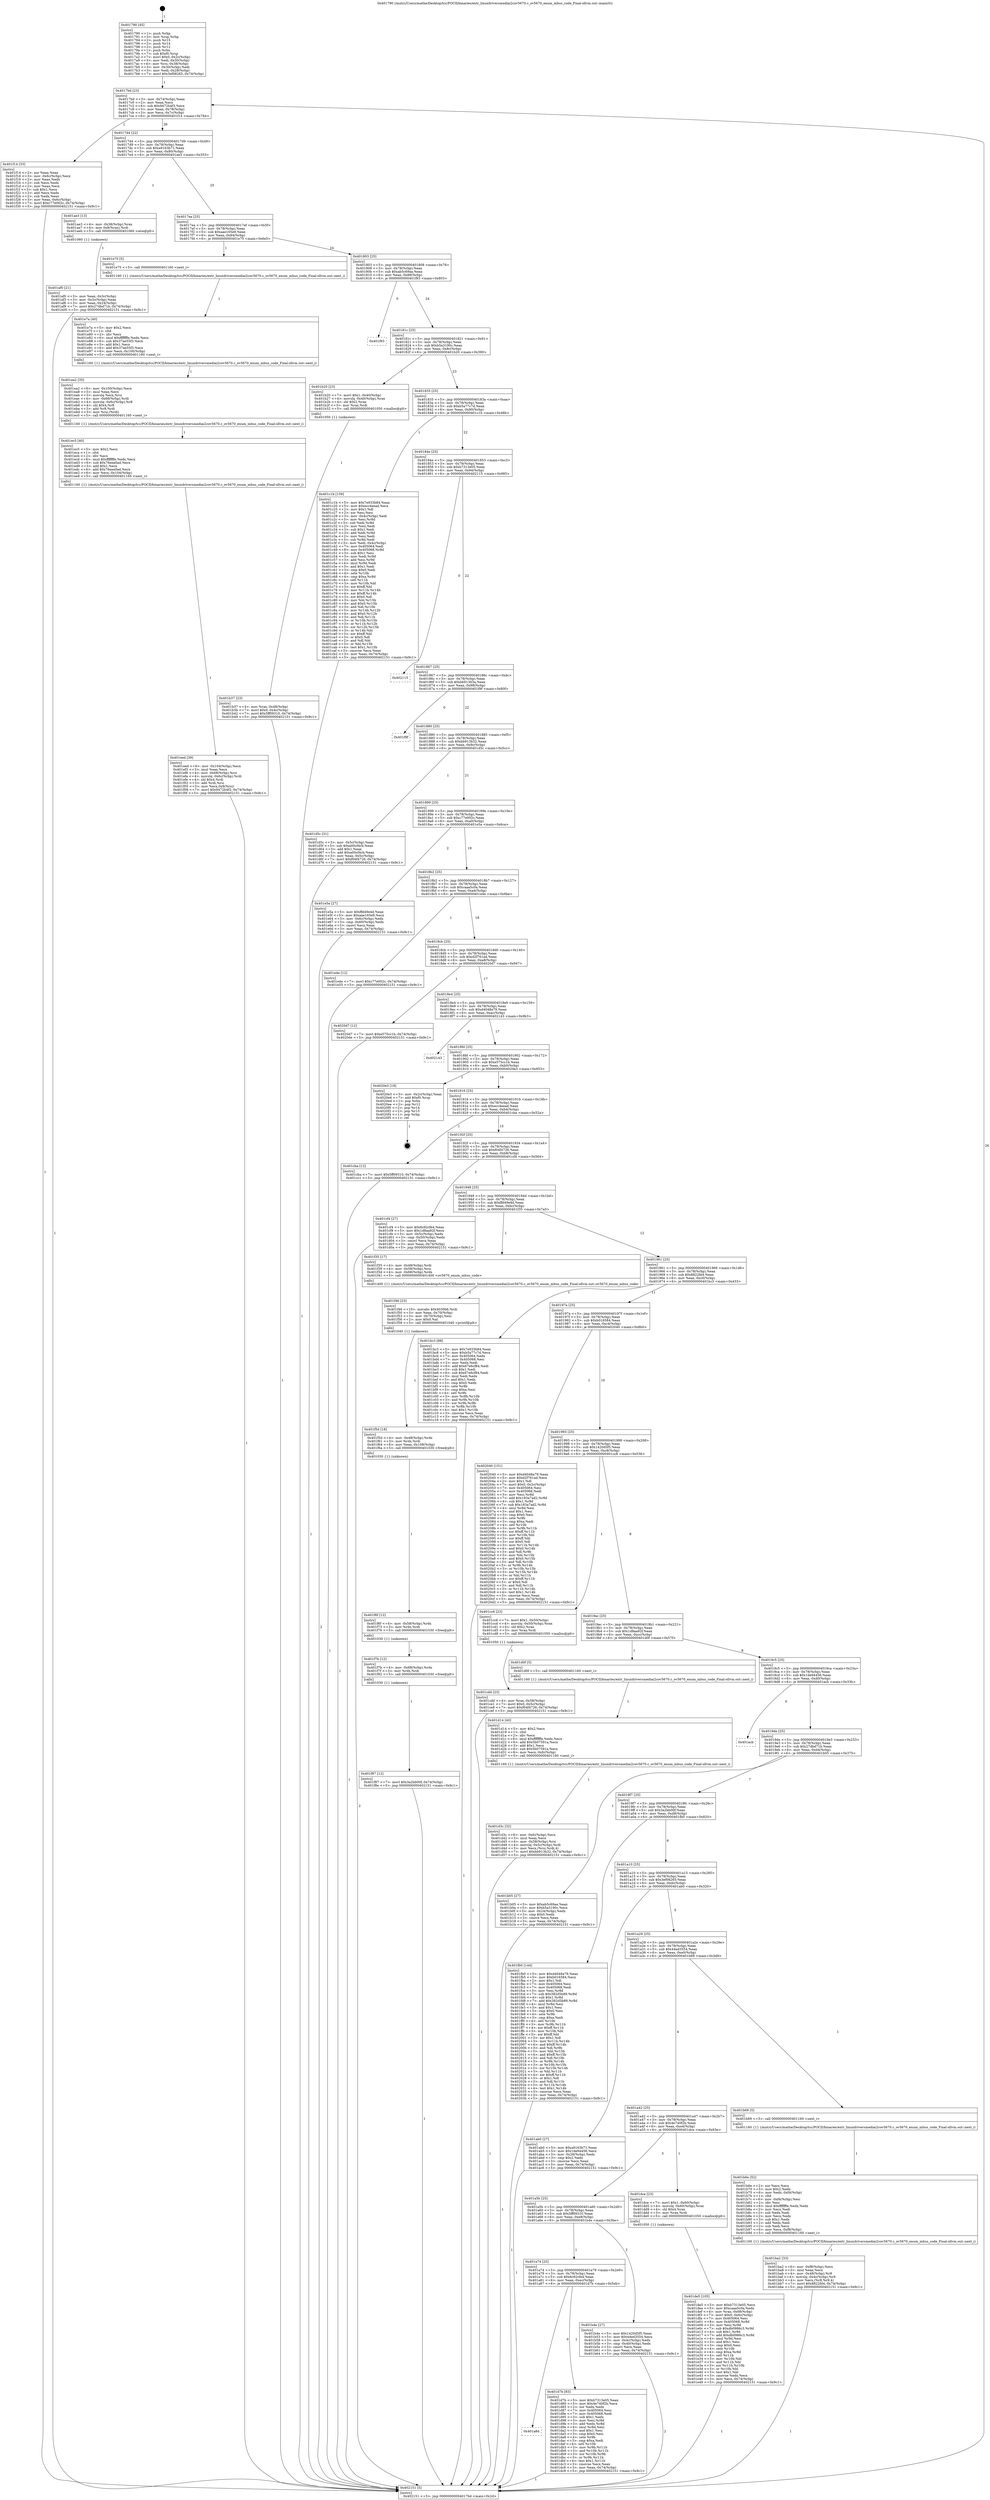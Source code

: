 digraph "0x401790" {
  label = "0x401790 (/mnt/c/Users/mathe/Desktop/tcc/POCII/binaries/extr_linuxdriversmediai2cov5670.c_ov5670_enum_mbus_code_Final-ollvm.out::main(0))"
  labelloc = "t"
  node[shape=record]

  Entry [label="",width=0.3,height=0.3,shape=circle,fillcolor=black,style=filled]
  "0x4017bd" [label="{
     0x4017bd [23]\l
     | [instrs]\l
     &nbsp;&nbsp;0x4017bd \<+3\>: mov -0x74(%rbp),%eax\l
     &nbsp;&nbsp;0x4017c0 \<+2\>: mov %eax,%ecx\l
     &nbsp;&nbsp;0x4017c2 \<+6\>: sub $0x9472b4f3,%ecx\l
     &nbsp;&nbsp;0x4017c8 \<+3\>: mov %eax,-0x78(%rbp)\l
     &nbsp;&nbsp;0x4017cb \<+3\>: mov %ecx,-0x7c(%rbp)\l
     &nbsp;&nbsp;0x4017ce \<+6\>: je 0000000000401f14 \<main+0x784\>\l
  }"]
  "0x401f14" [label="{
     0x401f14 [33]\l
     | [instrs]\l
     &nbsp;&nbsp;0x401f14 \<+2\>: xor %eax,%eax\l
     &nbsp;&nbsp;0x401f16 \<+3\>: mov -0x6c(%rbp),%ecx\l
     &nbsp;&nbsp;0x401f19 \<+2\>: mov %eax,%edx\l
     &nbsp;&nbsp;0x401f1b \<+2\>: sub %ecx,%edx\l
     &nbsp;&nbsp;0x401f1d \<+2\>: mov %eax,%ecx\l
     &nbsp;&nbsp;0x401f1f \<+3\>: sub $0x1,%ecx\l
     &nbsp;&nbsp;0x401f22 \<+2\>: add %ecx,%edx\l
     &nbsp;&nbsp;0x401f24 \<+2\>: sub %edx,%eax\l
     &nbsp;&nbsp;0x401f26 \<+3\>: mov %eax,-0x6c(%rbp)\l
     &nbsp;&nbsp;0x401f29 \<+7\>: movl $0xc77e002c,-0x74(%rbp)\l
     &nbsp;&nbsp;0x401f30 \<+5\>: jmp 0000000000402151 \<main+0x9c1\>\l
  }"]
  "0x4017d4" [label="{
     0x4017d4 [22]\l
     | [instrs]\l
     &nbsp;&nbsp;0x4017d4 \<+5\>: jmp 00000000004017d9 \<main+0x49\>\l
     &nbsp;&nbsp;0x4017d9 \<+3\>: mov -0x78(%rbp),%eax\l
     &nbsp;&nbsp;0x4017dc \<+5\>: sub $0xa9163b71,%eax\l
     &nbsp;&nbsp;0x4017e1 \<+3\>: mov %eax,-0x80(%rbp)\l
     &nbsp;&nbsp;0x4017e4 \<+6\>: je 0000000000401ae3 \<main+0x353\>\l
  }"]
  Exit [label="",width=0.3,height=0.3,shape=circle,fillcolor=black,style=filled,peripheries=2]
  "0x401ae3" [label="{
     0x401ae3 [13]\l
     | [instrs]\l
     &nbsp;&nbsp;0x401ae3 \<+4\>: mov -0x38(%rbp),%rax\l
     &nbsp;&nbsp;0x401ae7 \<+4\>: mov 0x8(%rax),%rdi\l
     &nbsp;&nbsp;0x401aeb \<+5\>: call 0000000000401060 \<atoi@plt\>\l
     | [calls]\l
     &nbsp;&nbsp;0x401060 \{1\} (unknown)\l
  }"]
  "0x4017ea" [label="{
     0x4017ea [25]\l
     | [instrs]\l
     &nbsp;&nbsp;0x4017ea \<+5\>: jmp 00000000004017ef \<main+0x5f\>\l
     &nbsp;&nbsp;0x4017ef \<+3\>: mov -0x78(%rbp),%eax\l
     &nbsp;&nbsp;0x4017f2 \<+5\>: sub $0xaae165e9,%eax\l
     &nbsp;&nbsp;0x4017f7 \<+6\>: mov %eax,-0x84(%rbp)\l
     &nbsp;&nbsp;0x4017fd \<+6\>: je 0000000000401e75 \<main+0x6e5\>\l
  }"]
  "0x401f87" [label="{
     0x401f87 [12]\l
     | [instrs]\l
     &nbsp;&nbsp;0x401f87 \<+7\>: movl $0x3a2bb00f,-0x74(%rbp)\l
     &nbsp;&nbsp;0x401f8e \<+5\>: jmp 0000000000402151 \<main+0x9c1\>\l
  }"]
  "0x401e75" [label="{
     0x401e75 [5]\l
     | [instrs]\l
     &nbsp;&nbsp;0x401e75 \<+5\>: call 0000000000401160 \<next_i\>\l
     | [calls]\l
     &nbsp;&nbsp;0x401160 \{1\} (/mnt/c/Users/mathe/Desktop/tcc/POCII/binaries/extr_linuxdriversmediai2cov5670.c_ov5670_enum_mbus_code_Final-ollvm.out::next_i)\l
  }"]
  "0x401803" [label="{
     0x401803 [25]\l
     | [instrs]\l
     &nbsp;&nbsp;0x401803 \<+5\>: jmp 0000000000401808 \<main+0x78\>\l
     &nbsp;&nbsp;0x401808 \<+3\>: mov -0x78(%rbp),%eax\l
     &nbsp;&nbsp;0x40180b \<+5\>: sub $0xab5c69aa,%eax\l
     &nbsp;&nbsp;0x401810 \<+6\>: mov %eax,-0x88(%rbp)\l
     &nbsp;&nbsp;0x401816 \<+6\>: je 0000000000401f93 \<main+0x803\>\l
  }"]
  "0x401f7b" [label="{
     0x401f7b [12]\l
     | [instrs]\l
     &nbsp;&nbsp;0x401f7b \<+4\>: mov -0x68(%rbp),%rdx\l
     &nbsp;&nbsp;0x401f7f \<+3\>: mov %rdx,%rdi\l
     &nbsp;&nbsp;0x401f82 \<+5\>: call 0000000000401030 \<free@plt\>\l
     | [calls]\l
     &nbsp;&nbsp;0x401030 \{1\} (unknown)\l
  }"]
  "0x401f93" [label="{
     0x401f93\l
  }", style=dashed]
  "0x40181c" [label="{
     0x40181c [25]\l
     | [instrs]\l
     &nbsp;&nbsp;0x40181c \<+5\>: jmp 0000000000401821 \<main+0x91\>\l
     &nbsp;&nbsp;0x401821 \<+3\>: mov -0x78(%rbp),%eax\l
     &nbsp;&nbsp;0x401824 \<+5\>: sub $0xb5a3190c,%eax\l
     &nbsp;&nbsp;0x401829 \<+6\>: mov %eax,-0x8c(%rbp)\l
     &nbsp;&nbsp;0x40182f \<+6\>: je 0000000000401b20 \<main+0x390\>\l
  }"]
  "0x401f6f" [label="{
     0x401f6f [12]\l
     | [instrs]\l
     &nbsp;&nbsp;0x401f6f \<+4\>: mov -0x58(%rbp),%rdx\l
     &nbsp;&nbsp;0x401f73 \<+3\>: mov %rdx,%rdi\l
     &nbsp;&nbsp;0x401f76 \<+5\>: call 0000000000401030 \<free@plt\>\l
     | [calls]\l
     &nbsp;&nbsp;0x401030 \{1\} (unknown)\l
  }"]
  "0x401b20" [label="{
     0x401b20 [23]\l
     | [instrs]\l
     &nbsp;&nbsp;0x401b20 \<+7\>: movl $0x1,-0x40(%rbp)\l
     &nbsp;&nbsp;0x401b27 \<+4\>: movslq -0x40(%rbp),%rax\l
     &nbsp;&nbsp;0x401b2b \<+4\>: shl $0x2,%rax\l
     &nbsp;&nbsp;0x401b2f \<+3\>: mov %rax,%rdi\l
     &nbsp;&nbsp;0x401b32 \<+5\>: call 0000000000401050 \<malloc@plt\>\l
     | [calls]\l
     &nbsp;&nbsp;0x401050 \{1\} (unknown)\l
  }"]
  "0x401835" [label="{
     0x401835 [25]\l
     | [instrs]\l
     &nbsp;&nbsp;0x401835 \<+5\>: jmp 000000000040183a \<main+0xaa\>\l
     &nbsp;&nbsp;0x40183a \<+3\>: mov -0x78(%rbp),%eax\l
     &nbsp;&nbsp;0x40183d \<+5\>: sub $0xb5a77c7d,%eax\l
     &nbsp;&nbsp;0x401842 \<+6\>: mov %eax,-0x90(%rbp)\l
     &nbsp;&nbsp;0x401848 \<+6\>: je 0000000000401c1b \<main+0x48b\>\l
  }"]
  "0x401f5d" [label="{
     0x401f5d [18]\l
     | [instrs]\l
     &nbsp;&nbsp;0x401f5d \<+4\>: mov -0x48(%rbp),%rdx\l
     &nbsp;&nbsp;0x401f61 \<+3\>: mov %rdx,%rdi\l
     &nbsp;&nbsp;0x401f64 \<+6\>: mov %eax,-0x108(%rbp)\l
     &nbsp;&nbsp;0x401f6a \<+5\>: call 0000000000401030 \<free@plt\>\l
     | [calls]\l
     &nbsp;&nbsp;0x401030 \{1\} (unknown)\l
  }"]
  "0x401c1b" [label="{
     0x401c1b [159]\l
     | [instrs]\l
     &nbsp;&nbsp;0x401c1b \<+5\>: mov $0x7e933b84,%eax\l
     &nbsp;&nbsp;0x401c20 \<+5\>: mov $0xecc4eead,%ecx\l
     &nbsp;&nbsp;0x401c25 \<+2\>: mov $0x1,%dl\l
     &nbsp;&nbsp;0x401c27 \<+2\>: xor %esi,%esi\l
     &nbsp;&nbsp;0x401c29 \<+3\>: mov -0x4c(%rbp),%edi\l
     &nbsp;&nbsp;0x401c2c \<+3\>: mov %esi,%r8d\l
     &nbsp;&nbsp;0x401c2f \<+3\>: sub %edi,%r8d\l
     &nbsp;&nbsp;0x401c32 \<+2\>: mov %esi,%edi\l
     &nbsp;&nbsp;0x401c34 \<+3\>: sub $0x1,%edi\l
     &nbsp;&nbsp;0x401c37 \<+3\>: add %edi,%r8d\l
     &nbsp;&nbsp;0x401c3a \<+2\>: mov %esi,%edi\l
     &nbsp;&nbsp;0x401c3c \<+3\>: sub %r8d,%edi\l
     &nbsp;&nbsp;0x401c3f \<+3\>: mov %edi,-0x4c(%rbp)\l
     &nbsp;&nbsp;0x401c42 \<+7\>: mov 0x405064,%edi\l
     &nbsp;&nbsp;0x401c49 \<+8\>: mov 0x405068,%r8d\l
     &nbsp;&nbsp;0x401c51 \<+3\>: sub $0x1,%esi\l
     &nbsp;&nbsp;0x401c54 \<+3\>: mov %edi,%r9d\l
     &nbsp;&nbsp;0x401c57 \<+3\>: add %esi,%r9d\l
     &nbsp;&nbsp;0x401c5a \<+4\>: imul %r9d,%edi\l
     &nbsp;&nbsp;0x401c5e \<+3\>: and $0x1,%edi\l
     &nbsp;&nbsp;0x401c61 \<+3\>: cmp $0x0,%edi\l
     &nbsp;&nbsp;0x401c64 \<+4\>: sete %r10b\l
     &nbsp;&nbsp;0x401c68 \<+4\>: cmp $0xa,%r8d\l
     &nbsp;&nbsp;0x401c6c \<+4\>: setl %r11b\l
     &nbsp;&nbsp;0x401c70 \<+3\>: mov %r10b,%bl\l
     &nbsp;&nbsp;0x401c73 \<+3\>: xor $0xff,%bl\l
     &nbsp;&nbsp;0x401c76 \<+3\>: mov %r11b,%r14b\l
     &nbsp;&nbsp;0x401c79 \<+4\>: xor $0xff,%r14b\l
     &nbsp;&nbsp;0x401c7d \<+3\>: xor $0x0,%dl\l
     &nbsp;&nbsp;0x401c80 \<+3\>: mov %bl,%r15b\l
     &nbsp;&nbsp;0x401c83 \<+4\>: and $0x0,%r15b\l
     &nbsp;&nbsp;0x401c87 \<+3\>: and %dl,%r10b\l
     &nbsp;&nbsp;0x401c8a \<+3\>: mov %r14b,%r12b\l
     &nbsp;&nbsp;0x401c8d \<+4\>: and $0x0,%r12b\l
     &nbsp;&nbsp;0x401c91 \<+3\>: and %dl,%r11b\l
     &nbsp;&nbsp;0x401c94 \<+3\>: or %r10b,%r15b\l
     &nbsp;&nbsp;0x401c97 \<+3\>: or %r11b,%r12b\l
     &nbsp;&nbsp;0x401c9a \<+3\>: xor %r12b,%r15b\l
     &nbsp;&nbsp;0x401c9d \<+3\>: or %r14b,%bl\l
     &nbsp;&nbsp;0x401ca0 \<+3\>: xor $0xff,%bl\l
     &nbsp;&nbsp;0x401ca3 \<+3\>: or $0x0,%dl\l
     &nbsp;&nbsp;0x401ca6 \<+2\>: and %dl,%bl\l
     &nbsp;&nbsp;0x401ca8 \<+3\>: or %bl,%r15b\l
     &nbsp;&nbsp;0x401cab \<+4\>: test $0x1,%r15b\l
     &nbsp;&nbsp;0x401caf \<+3\>: cmovne %ecx,%eax\l
     &nbsp;&nbsp;0x401cb2 \<+3\>: mov %eax,-0x74(%rbp)\l
     &nbsp;&nbsp;0x401cb5 \<+5\>: jmp 0000000000402151 \<main+0x9c1\>\l
  }"]
  "0x40184e" [label="{
     0x40184e [25]\l
     | [instrs]\l
     &nbsp;&nbsp;0x40184e \<+5\>: jmp 0000000000401853 \<main+0xc3\>\l
     &nbsp;&nbsp;0x401853 \<+3\>: mov -0x78(%rbp),%eax\l
     &nbsp;&nbsp;0x401856 \<+5\>: sub $0xb7313e05,%eax\l
     &nbsp;&nbsp;0x40185b \<+6\>: mov %eax,-0x94(%rbp)\l
     &nbsp;&nbsp;0x401861 \<+6\>: je 0000000000402115 \<main+0x985\>\l
  }"]
  "0x401f46" [label="{
     0x401f46 [23]\l
     | [instrs]\l
     &nbsp;&nbsp;0x401f46 \<+10\>: movabs $0x4030b6,%rdi\l
     &nbsp;&nbsp;0x401f50 \<+3\>: mov %eax,-0x70(%rbp)\l
     &nbsp;&nbsp;0x401f53 \<+3\>: mov -0x70(%rbp),%esi\l
     &nbsp;&nbsp;0x401f56 \<+2\>: mov $0x0,%al\l
     &nbsp;&nbsp;0x401f58 \<+5\>: call 0000000000401040 \<printf@plt\>\l
     | [calls]\l
     &nbsp;&nbsp;0x401040 \{1\} (unknown)\l
  }"]
  "0x402115" [label="{
     0x402115\l
  }", style=dashed]
  "0x401867" [label="{
     0x401867 [25]\l
     | [instrs]\l
     &nbsp;&nbsp;0x401867 \<+5\>: jmp 000000000040186c \<main+0xdc\>\l
     &nbsp;&nbsp;0x40186c \<+3\>: mov -0x78(%rbp),%eax\l
     &nbsp;&nbsp;0x40186f \<+5\>: sub $0xbb91363a,%eax\l
     &nbsp;&nbsp;0x401874 \<+6\>: mov %eax,-0x98(%rbp)\l
     &nbsp;&nbsp;0x40187a \<+6\>: je 0000000000401f9f \<main+0x80f\>\l
  }"]
  "0x401eed" [label="{
     0x401eed [39]\l
     | [instrs]\l
     &nbsp;&nbsp;0x401eed \<+6\>: mov -0x104(%rbp),%ecx\l
     &nbsp;&nbsp;0x401ef3 \<+3\>: imul %eax,%ecx\l
     &nbsp;&nbsp;0x401ef6 \<+4\>: mov -0x68(%rbp),%rsi\l
     &nbsp;&nbsp;0x401efa \<+4\>: movslq -0x6c(%rbp),%rdi\l
     &nbsp;&nbsp;0x401efe \<+4\>: shl $0x4,%rdi\l
     &nbsp;&nbsp;0x401f02 \<+3\>: add %rdi,%rsi\l
     &nbsp;&nbsp;0x401f05 \<+3\>: mov %ecx,0x8(%rsi)\l
     &nbsp;&nbsp;0x401f08 \<+7\>: movl $0x9472b4f3,-0x74(%rbp)\l
     &nbsp;&nbsp;0x401f0f \<+5\>: jmp 0000000000402151 \<main+0x9c1\>\l
  }"]
  "0x401f9f" [label="{
     0x401f9f\l
  }", style=dashed]
  "0x401880" [label="{
     0x401880 [25]\l
     | [instrs]\l
     &nbsp;&nbsp;0x401880 \<+5\>: jmp 0000000000401885 \<main+0xf5\>\l
     &nbsp;&nbsp;0x401885 \<+3\>: mov -0x78(%rbp),%eax\l
     &nbsp;&nbsp;0x401888 \<+5\>: sub $0xbb913b32,%eax\l
     &nbsp;&nbsp;0x40188d \<+6\>: mov %eax,-0x9c(%rbp)\l
     &nbsp;&nbsp;0x401893 \<+6\>: je 0000000000401d5c \<main+0x5cc\>\l
  }"]
  "0x401ec5" [label="{
     0x401ec5 [40]\l
     | [instrs]\l
     &nbsp;&nbsp;0x401ec5 \<+5\>: mov $0x2,%ecx\l
     &nbsp;&nbsp;0x401eca \<+1\>: cltd\l
     &nbsp;&nbsp;0x401ecb \<+2\>: idiv %ecx\l
     &nbsp;&nbsp;0x401ecd \<+6\>: imul $0xfffffffe,%edx,%ecx\l
     &nbsp;&nbsp;0x401ed3 \<+6\>: sub $0x76eea0ad,%ecx\l
     &nbsp;&nbsp;0x401ed9 \<+3\>: add $0x1,%ecx\l
     &nbsp;&nbsp;0x401edc \<+6\>: add $0x76eea0ad,%ecx\l
     &nbsp;&nbsp;0x401ee2 \<+6\>: mov %ecx,-0x104(%rbp)\l
     &nbsp;&nbsp;0x401ee8 \<+5\>: call 0000000000401160 \<next_i\>\l
     | [calls]\l
     &nbsp;&nbsp;0x401160 \{1\} (/mnt/c/Users/mathe/Desktop/tcc/POCII/binaries/extr_linuxdriversmediai2cov5670.c_ov5670_enum_mbus_code_Final-ollvm.out::next_i)\l
  }"]
  "0x401d5c" [label="{
     0x401d5c [31]\l
     | [instrs]\l
     &nbsp;&nbsp;0x401d5c \<+3\>: mov -0x5c(%rbp),%eax\l
     &nbsp;&nbsp;0x401d5f \<+5\>: sub $0xa00cf4cb,%eax\l
     &nbsp;&nbsp;0x401d64 \<+3\>: add $0x1,%eax\l
     &nbsp;&nbsp;0x401d67 \<+5\>: add $0xa00cf4cb,%eax\l
     &nbsp;&nbsp;0x401d6c \<+3\>: mov %eax,-0x5c(%rbp)\l
     &nbsp;&nbsp;0x401d6f \<+7\>: movl $0xf04f4726,-0x74(%rbp)\l
     &nbsp;&nbsp;0x401d76 \<+5\>: jmp 0000000000402151 \<main+0x9c1\>\l
  }"]
  "0x401899" [label="{
     0x401899 [25]\l
     | [instrs]\l
     &nbsp;&nbsp;0x401899 \<+5\>: jmp 000000000040189e \<main+0x10e\>\l
     &nbsp;&nbsp;0x40189e \<+3\>: mov -0x78(%rbp),%eax\l
     &nbsp;&nbsp;0x4018a1 \<+5\>: sub $0xc77e002c,%eax\l
     &nbsp;&nbsp;0x4018a6 \<+6\>: mov %eax,-0xa0(%rbp)\l
     &nbsp;&nbsp;0x4018ac \<+6\>: je 0000000000401e5a \<main+0x6ca\>\l
  }"]
  "0x401ea2" [label="{
     0x401ea2 [35]\l
     | [instrs]\l
     &nbsp;&nbsp;0x401ea2 \<+6\>: mov -0x100(%rbp),%ecx\l
     &nbsp;&nbsp;0x401ea8 \<+3\>: imul %eax,%ecx\l
     &nbsp;&nbsp;0x401eab \<+3\>: movslq %ecx,%rsi\l
     &nbsp;&nbsp;0x401eae \<+4\>: mov -0x68(%rbp),%rdi\l
     &nbsp;&nbsp;0x401eb2 \<+4\>: movslq -0x6c(%rbp),%r8\l
     &nbsp;&nbsp;0x401eb6 \<+4\>: shl $0x4,%r8\l
     &nbsp;&nbsp;0x401eba \<+3\>: add %r8,%rdi\l
     &nbsp;&nbsp;0x401ebd \<+3\>: mov %rsi,(%rdi)\l
     &nbsp;&nbsp;0x401ec0 \<+5\>: call 0000000000401160 \<next_i\>\l
     | [calls]\l
     &nbsp;&nbsp;0x401160 \{1\} (/mnt/c/Users/mathe/Desktop/tcc/POCII/binaries/extr_linuxdriversmediai2cov5670.c_ov5670_enum_mbus_code_Final-ollvm.out::next_i)\l
  }"]
  "0x401e5a" [label="{
     0x401e5a [27]\l
     | [instrs]\l
     &nbsp;&nbsp;0x401e5a \<+5\>: mov $0xffd49e4d,%eax\l
     &nbsp;&nbsp;0x401e5f \<+5\>: mov $0xaae165e9,%ecx\l
     &nbsp;&nbsp;0x401e64 \<+3\>: mov -0x6c(%rbp),%edx\l
     &nbsp;&nbsp;0x401e67 \<+3\>: cmp -0x60(%rbp),%edx\l
     &nbsp;&nbsp;0x401e6a \<+3\>: cmovl %ecx,%eax\l
     &nbsp;&nbsp;0x401e6d \<+3\>: mov %eax,-0x74(%rbp)\l
     &nbsp;&nbsp;0x401e70 \<+5\>: jmp 0000000000402151 \<main+0x9c1\>\l
  }"]
  "0x4018b2" [label="{
     0x4018b2 [25]\l
     | [instrs]\l
     &nbsp;&nbsp;0x4018b2 \<+5\>: jmp 00000000004018b7 \<main+0x127\>\l
     &nbsp;&nbsp;0x4018b7 \<+3\>: mov -0x78(%rbp),%eax\l
     &nbsp;&nbsp;0x4018ba \<+5\>: sub $0xcaaa5c0a,%eax\l
     &nbsp;&nbsp;0x4018bf \<+6\>: mov %eax,-0xa4(%rbp)\l
     &nbsp;&nbsp;0x4018c5 \<+6\>: je 0000000000401e4e \<main+0x6be\>\l
  }"]
  "0x401e7a" [label="{
     0x401e7a [40]\l
     | [instrs]\l
     &nbsp;&nbsp;0x401e7a \<+5\>: mov $0x2,%ecx\l
     &nbsp;&nbsp;0x401e7f \<+1\>: cltd\l
     &nbsp;&nbsp;0x401e80 \<+2\>: idiv %ecx\l
     &nbsp;&nbsp;0x401e82 \<+6\>: imul $0xfffffffe,%edx,%ecx\l
     &nbsp;&nbsp;0x401e88 \<+6\>: sub $0x37ae55f3,%ecx\l
     &nbsp;&nbsp;0x401e8e \<+3\>: add $0x1,%ecx\l
     &nbsp;&nbsp;0x401e91 \<+6\>: add $0x37ae55f3,%ecx\l
     &nbsp;&nbsp;0x401e97 \<+6\>: mov %ecx,-0x100(%rbp)\l
     &nbsp;&nbsp;0x401e9d \<+5\>: call 0000000000401160 \<next_i\>\l
     | [calls]\l
     &nbsp;&nbsp;0x401160 \{1\} (/mnt/c/Users/mathe/Desktop/tcc/POCII/binaries/extr_linuxdriversmediai2cov5670.c_ov5670_enum_mbus_code_Final-ollvm.out::next_i)\l
  }"]
  "0x401e4e" [label="{
     0x401e4e [12]\l
     | [instrs]\l
     &nbsp;&nbsp;0x401e4e \<+7\>: movl $0xc77e002c,-0x74(%rbp)\l
     &nbsp;&nbsp;0x401e55 \<+5\>: jmp 0000000000402151 \<main+0x9c1\>\l
  }"]
  "0x4018cb" [label="{
     0x4018cb [25]\l
     | [instrs]\l
     &nbsp;&nbsp;0x4018cb \<+5\>: jmp 00000000004018d0 \<main+0x140\>\l
     &nbsp;&nbsp;0x4018d0 \<+3\>: mov -0x78(%rbp),%eax\l
     &nbsp;&nbsp;0x4018d3 \<+5\>: sub $0xd2f761ad,%eax\l
     &nbsp;&nbsp;0x4018d8 \<+6\>: mov %eax,-0xa8(%rbp)\l
     &nbsp;&nbsp;0x4018de \<+6\>: je 00000000004020d7 \<main+0x947\>\l
  }"]
  "0x401de5" [label="{
     0x401de5 [105]\l
     | [instrs]\l
     &nbsp;&nbsp;0x401de5 \<+5\>: mov $0xb7313e05,%ecx\l
     &nbsp;&nbsp;0x401dea \<+5\>: mov $0xcaaa5c0a,%edx\l
     &nbsp;&nbsp;0x401def \<+4\>: mov %rax,-0x68(%rbp)\l
     &nbsp;&nbsp;0x401df3 \<+7\>: movl $0x0,-0x6c(%rbp)\l
     &nbsp;&nbsp;0x401dfa \<+7\>: mov 0x405064,%esi\l
     &nbsp;&nbsp;0x401e01 \<+8\>: mov 0x405068,%r8d\l
     &nbsp;&nbsp;0x401e09 \<+3\>: mov %esi,%r9d\l
     &nbsp;&nbsp;0x401e0c \<+7\>: sub $0xdb0986c3,%r9d\l
     &nbsp;&nbsp;0x401e13 \<+4\>: sub $0x1,%r9d\l
     &nbsp;&nbsp;0x401e17 \<+7\>: add $0xdb0986c3,%r9d\l
     &nbsp;&nbsp;0x401e1e \<+4\>: imul %r9d,%esi\l
     &nbsp;&nbsp;0x401e22 \<+3\>: and $0x1,%esi\l
     &nbsp;&nbsp;0x401e25 \<+3\>: cmp $0x0,%esi\l
     &nbsp;&nbsp;0x401e28 \<+4\>: sete %r10b\l
     &nbsp;&nbsp;0x401e2c \<+4\>: cmp $0xa,%r8d\l
     &nbsp;&nbsp;0x401e30 \<+4\>: setl %r11b\l
     &nbsp;&nbsp;0x401e34 \<+3\>: mov %r10b,%bl\l
     &nbsp;&nbsp;0x401e37 \<+3\>: and %r11b,%bl\l
     &nbsp;&nbsp;0x401e3a \<+3\>: xor %r11b,%r10b\l
     &nbsp;&nbsp;0x401e3d \<+3\>: or %r10b,%bl\l
     &nbsp;&nbsp;0x401e40 \<+3\>: test $0x1,%bl\l
     &nbsp;&nbsp;0x401e43 \<+3\>: cmovne %edx,%ecx\l
     &nbsp;&nbsp;0x401e46 \<+3\>: mov %ecx,-0x74(%rbp)\l
     &nbsp;&nbsp;0x401e49 \<+5\>: jmp 0000000000402151 \<main+0x9c1\>\l
  }"]
  "0x4020d7" [label="{
     0x4020d7 [12]\l
     | [instrs]\l
     &nbsp;&nbsp;0x4020d7 \<+7\>: movl $0xe575cc1b,-0x74(%rbp)\l
     &nbsp;&nbsp;0x4020de \<+5\>: jmp 0000000000402151 \<main+0x9c1\>\l
  }"]
  "0x4018e4" [label="{
     0x4018e4 [25]\l
     | [instrs]\l
     &nbsp;&nbsp;0x4018e4 \<+5\>: jmp 00000000004018e9 \<main+0x159\>\l
     &nbsp;&nbsp;0x4018e9 \<+3\>: mov -0x78(%rbp),%eax\l
     &nbsp;&nbsp;0x4018ec \<+5\>: sub $0xd4048a79,%eax\l
     &nbsp;&nbsp;0x4018f1 \<+6\>: mov %eax,-0xac(%rbp)\l
     &nbsp;&nbsp;0x4018f7 \<+6\>: je 0000000000402143 \<main+0x9b3\>\l
  }"]
  "0x401a8d" [label="{
     0x401a8d\l
  }", style=dashed]
  "0x402143" [label="{
     0x402143\l
  }", style=dashed]
  "0x4018fd" [label="{
     0x4018fd [25]\l
     | [instrs]\l
     &nbsp;&nbsp;0x4018fd \<+5\>: jmp 0000000000401902 \<main+0x172\>\l
     &nbsp;&nbsp;0x401902 \<+3\>: mov -0x78(%rbp),%eax\l
     &nbsp;&nbsp;0x401905 \<+5\>: sub $0xe575cc1b,%eax\l
     &nbsp;&nbsp;0x40190a \<+6\>: mov %eax,-0xb0(%rbp)\l
     &nbsp;&nbsp;0x401910 \<+6\>: je 00000000004020e3 \<main+0x953\>\l
  }"]
  "0x401d7b" [label="{
     0x401d7b [83]\l
     | [instrs]\l
     &nbsp;&nbsp;0x401d7b \<+5\>: mov $0xb7313e05,%eax\l
     &nbsp;&nbsp;0x401d80 \<+5\>: mov $0x4e740f2b,%ecx\l
     &nbsp;&nbsp;0x401d85 \<+2\>: xor %edx,%edx\l
     &nbsp;&nbsp;0x401d87 \<+7\>: mov 0x405064,%esi\l
     &nbsp;&nbsp;0x401d8e \<+7\>: mov 0x405068,%edi\l
     &nbsp;&nbsp;0x401d95 \<+3\>: sub $0x1,%edx\l
     &nbsp;&nbsp;0x401d98 \<+3\>: mov %esi,%r8d\l
     &nbsp;&nbsp;0x401d9b \<+3\>: add %edx,%r8d\l
     &nbsp;&nbsp;0x401d9e \<+4\>: imul %r8d,%esi\l
     &nbsp;&nbsp;0x401da2 \<+3\>: and $0x1,%esi\l
     &nbsp;&nbsp;0x401da5 \<+3\>: cmp $0x0,%esi\l
     &nbsp;&nbsp;0x401da8 \<+4\>: sete %r9b\l
     &nbsp;&nbsp;0x401dac \<+3\>: cmp $0xa,%edi\l
     &nbsp;&nbsp;0x401daf \<+4\>: setl %r10b\l
     &nbsp;&nbsp;0x401db3 \<+3\>: mov %r9b,%r11b\l
     &nbsp;&nbsp;0x401db6 \<+3\>: and %r10b,%r11b\l
     &nbsp;&nbsp;0x401db9 \<+3\>: xor %r10b,%r9b\l
     &nbsp;&nbsp;0x401dbc \<+3\>: or %r9b,%r11b\l
     &nbsp;&nbsp;0x401dbf \<+4\>: test $0x1,%r11b\l
     &nbsp;&nbsp;0x401dc3 \<+3\>: cmovne %ecx,%eax\l
     &nbsp;&nbsp;0x401dc6 \<+3\>: mov %eax,-0x74(%rbp)\l
     &nbsp;&nbsp;0x401dc9 \<+5\>: jmp 0000000000402151 \<main+0x9c1\>\l
  }"]
  "0x4020e3" [label="{
     0x4020e3 [19]\l
     | [instrs]\l
     &nbsp;&nbsp;0x4020e3 \<+3\>: mov -0x2c(%rbp),%eax\l
     &nbsp;&nbsp;0x4020e6 \<+7\>: add $0xf0,%rsp\l
     &nbsp;&nbsp;0x4020ed \<+1\>: pop %rbx\l
     &nbsp;&nbsp;0x4020ee \<+2\>: pop %r12\l
     &nbsp;&nbsp;0x4020f0 \<+2\>: pop %r14\l
     &nbsp;&nbsp;0x4020f2 \<+2\>: pop %r15\l
     &nbsp;&nbsp;0x4020f4 \<+1\>: pop %rbp\l
     &nbsp;&nbsp;0x4020f5 \<+1\>: ret\l
  }"]
  "0x401916" [label="{
     0x401916 [25]\l
     | [instrs]\l
     &nbsp;&nbsp;0x401916 \<+5\>: jmp 000000000040191b \<main+0x18b\>\l
     &nbsp;&nbsp;0x40191b \<+3\>: mov -0x78(%rbp),%eax\l
     &nbsp;&nbsp;0x40191e \<+5\>: sub $0xecc4eead,%eax\l
     &nbsp;&nbsp;0x401923 \<+6\>: mov %eax,-0xb4(%rbp)\l
     &nbsp;&nbsp;0x401929 \<+6\>: je 0000000000401cba \<main+0x52a\>\l
  }"]
  "0x401d3c" [label="{
     0x401d3c [32]\l
     | [instrs]\l
     &nbsp;&nbsp;0x401d3c \<+6\>: mov -0xfc(%rbp),%ecx\l
     &nbsp;&nbsp;0x401d42 \<+3\>: imul %eax,%ecx\l
     &nbsp;&nbsp;0x401d45 \<+4\>: mov -0x58(%rbp),%rsi\l
     &nbsp;&nbsp;0x401d49 \<+4\>: movslq -0x5c(%rbp),%rdi\l
     &nbsp;&nbsp;0x401d4d \<+3\>: mov %ecx,(%rsi,%rdi,4)\l
     &nbsp;&nbsp;0x401d50 \<+7\>: movl $0xbb913b32,-0x74(%rbp)\l
     &nbsp;&nbsp;0x401d57 \<+5\>: jmp 0000000000402151 \<main+0x9c1\>\l
  }"]
  "0x401cba" [label="{
     0x401cba [12]\l
     | [instrs]\l
     &nbsp;&nbsp;0x401cba \<+7\>: movl $0x5ff09310,-0x74(%rbp)\l
     &nbsp;&nbsp;0x401cc1 \<+5\>: jmp 0000000000402151 \<main+0x9c1\>\l
  }"]
  "0x40192f" [label="{
     0x40192f [25]\l
     | [instrs]\l
     &nbsp;&nbsp;0x40192f \<+5\>: jmp 0000000000401934 \<main+0x1a4\>\l
     &nbsp;&nbsp;0x401934 \<+3\>: mov -0x78(%rbp),%eax\l
     &nbsp;&nbsp;0x401937 \<+5\>: sub $0xf04f4726,%eax\l
     &nbsp;&nbsp;0x40193c \<+6\>: mov %eax,-0xb8(%rbp)\l
     &nbsp;&nbsp;0x401942 \<+6\>: je 0000000000401cf4 \<main+0x564\>\l
  }"]
  "0x401d14" [label="{
     0x401d14 [40]\l
     | [instrs]\l
     &nbsp;&nbsp;0x401d14 \<+5\>: mov $0x2,%ecx\l
     &nbsp;&nbsp;0x401d19 \<+1\>: cltd\l
     &nbsp;&nbsp;0x401d1a \<+2\>: idiv %ecx\l
     &nbsp;&nbsp;0x401d1c \<+6\>: imul $0xfffffffe,%edx,%ecx\l
     &nbsp;&nbsp;0x401d22 \<+6\>: add $0x5b07591a,%ecx\l
     &nbsp;&nbsp;0x401d28 \<+3\>: add $0x1,%ecx\l
     &nbsp;&nbsp;0x401d2b \<+6\>: sub $0x5b07591a,%ecx\l
     &nbsp;&nbsp;0x401d31 \<+6\>: mov %ecx,-0xfc(%rbp)\l
     &nbsp;&nbsp;0x401d37 \<+5\>: call 0000000000401160 \<next_i\>\l
     | [calls]\l
     &nbsp;&nbsp;0x401160 \{1\} (/mnt/c/Users/mathe/Desktop/tcc/POCII/binaries/extr_linuxdriversmediai2cov5670.c_ov5670_enum_mbus_code_Final-ollvm.out::next_i)\l
  }"]
  "0x401cf4" [label="{
     0x401cf4 [27]\l
     | [instrs]\l
     &nbsp;&nbsp;0x401cf4 \<+5\>: mov $0x6c92cfe4,%eax\l
     &nbsp;&nbsp;0x401cf9 \<+5\>: mov $0x1d8aa92f,%ecx\l
     &nbsp;&nbsp;0x401cfe \<+3\>: mov -0x5c(%rbp),%edx\l
     &nbsp;&nbsp;0x401d01 \<+3\>: cmp -0x50(%rbp),%edx\l
     &nbsp;&nbsp;0x401d04 \<+3\>: cmovl %ecx,%eax\l
     &nbsp;&nbsp;0x401d07 \<+3\>: mov %eax,-0x74(%rbp)\l
     &nbsp;&nbsp;0x401d0a \<+5\>: jmp 0000000000402151 \<main+0x9c1\>\l
  }"]
  "0x401948" [label="{
     0x401948 [25]\l
     | [instrs]\l
     &nbsp;&nbsp;0x401948 \<+5\>: jmp 000000000040194d \<main+0x1bd\>\l
     &nbsp;&nbsp;0x40194d \<+3\>: mov -0x78(%rbp),%eax\l
     &nbsp;&nbsp;0x401950 \<+5\>: sub $0xffd49e4d,%eax\l
     &nbsp;&nbsp;0x401955 \<+6\>: mov %eax,-0xbc(%rbp)\l
     &nbsp;&nbsp;0x40195b \<+6\>: je 0000000000401f35 \<main+0x7a5\>\l
  }"]
  "0x401cdd" [label="{
     0x401cdd [23]\l
     | [instrs]\l
     &nbsp;&nbsp;0x401cdd \<+4\>: mov %rax,-0x58(%rbp)\l
     &nbsp;&nbsp;0x401ce1 \<+7\>: movl $0x0,-0x5c(%rbp)\l
     &nbsp;&nbsp;0x401ce8 \<+7\>: movl $0xf04f4726,-0x74(%rbp)\l
     &nbsp;&nbsp;0x401cef \<+5\>: jmp 0000000000402151 \<main+0x9c1\>\l
  }"]
  "0x401f35" [label="{
     0x401f35 [17]\l
     | [instrs]\l
     &nbsp;&nbsp;0x401f35 \<+4\>: mov -0x48(%rbp),%rdi\l
     &nbsp;&nbsp;0x401f39 \<+4\>: mov -0x58(%rbp),%rsi\l
     &nbsp;&nbsp;0x401f3d \<+4\>: mov -0x68(%rbp),%rdx\l
     &nbsp;&nbsp;0x401f41 \<+5\>: call 0000000000401400 \<ov5670_enum_mbus_code\>\l
     | [calls]\l
     &nbsp;&nbsp;0x401400 \{1\} (/mnt/c/Users/mathe/Desktop/tcc/POCII/binaries/extr_linuxdriversmediai2cov5670.c_ov5670_enum_mbus_code_Final-ollvm.out::ov5670_enum_mbus_code)\l
  }"]
  "0x401961" [label="{
     0x401961 [25]\l
     | [instrs]\l
     &nbsp;&nbsp;0x401961 \<+5\>: jmp 0000000000401966 \<main+0x1d6\>\l
     &nbsp;&nbsp;0x401966 \<+3\>: mov -0x78(%rbp),%eax\l
     &nbsp;&nbsp;0x401969 \<+5\>: sub $0x8822fd4,%eax\l
     &nbsp;&nbsp;0x40196e \<+6\>: mov %eax,-0xc0(%rbp)\l
     &nbsp;&nbsp;0x401974 \<+6\>: je 0000000000401bc3 \<main+0x433\>\l
  }"]
  "0x401ba2" [label="{
     0x401ba2 [33]\l
     | [instrs]\l
     &nbsp;&nbsp;0x401ba2 \<+6\>: mov -0xf8(%rbp),%ecx\l
     &nbsp;&nbsp;0x401ba8 \<+3\>: imul %eax,%ecx\l
     &nbsp;&nbsp;0x401bab \<+4\>: mov -0x48(%rbp),%r8\l
     &nbsp;&nbsp;0x401baf \<+4\>: movslq -0x4c(%rbp),%r9\l
     &nbsp;&nbsp;0x401bb3 \<+4\>: mov %ecx,(%r8,%r9,4)\l
     &nbsp;&nbsp;0x401bb7 \<+7\>: movl $0x8822fd4,-0x74(%rbp)\l
     &nbsp;&nbsp;0x401bbe \<+5\>: jmp 0000000000402151 \<main+0x9c1\>\l
  }"]
  "0x401bc3" [label="{
     0x401bc3 [88]\l
     | [instrs]\l
     &nbsp;&nbsp;0x401bc3 \<+5\>: mov $0x7e933b84,%eax\l
     &nbsp;&nbsp;0x401bc8 \<+5\>: mov $0xb5a77c7d,%ecx\l
     &nbsp;&nbsp;0x401bcd \<+7\>: mov 0x405064,%edx\l
     &nbsp;&nbsp;0x401bd4 \<+7\>: mov 0x405068,%esi\l
     &nbsp;&nbsp;0x401bdb \<+2\>: mov %edx,%edi\l
     &nbsp;&nbsp;0x401bdd \<+6\>: add $0x67e6cf84,%edi\l
     &nbsp;&nbsp;0x401be3 \<+3\>: sub $0x1,%edi\l
     &nbsp;&nbsp;0x401be6 \<+6\>: sub $0x67e6cf84,%edi\l
     &nbsp;&nbsp;0x401bec \<+3\>: imul %edi,%edx\l
     &nbsp;&nbsp;0x401bef \<+3\>: and $0x1,%edx\l
     &nbsp;&nbsp;0x401bf2 \<+3\>: cmp $0x0,%edx\l
     &nbsp;&nbsp;0x401bf5 \<+4\>: sete %r8b\l
     &nbsp;&nbsp;0x401bf9 \<+3\>: cmp $0xa,%esi\l
     &nbsp;&nbsp;0x401bfc \<+4\>: setl %r9b\l
     &nbsp;&nbsp;0x401c00 \<+3\>: mov %r8b,%r10b\l
     &nbsp;&nbsp;0x401c03 \<+3\>: and %r9b,%r10b\l
     &nbsp;&nbsp;0x401c06 \<+3\>: xor %r9b,%r8b\l
     &nbsp;&nbsp;0x401c09 \<+3\>: or %r8b,%r10b\l
     &nbsp;&nbsp;0x401c0c \<+4\>: test $0x1,%r10b\l
     &nbsp;&nbsp;0x401c10 \<+3\>: cmovne %ecx,%eax\l
     &nbsp;&nbsp;0x401c13 \<+3\>: mov %eax,-0x74(%rbp)\l
     &nbsp;&nbsp;0x401c16 \<+5\>: jmp 0000000000402151 \<main+0x9c1\>\l
  }"]
  "0x40197a" [label="{
     0x40197a [25]\l
     | [instrs]\l
     &nbsp;&nbsp;0x40197a \<+5\>: jmp 000000000040197f \<main+0x1ef\>\l
     &nbsp;&nbsp;0x40197f \<+3\>: mov -0x78(%rbp),%eax\l
     &nbsp;&nbsp;0x401982 \<+5\>: sub $0xb016584,%eax\l
     &nbsp;&nbsp;0x401987 \<+6\>: mov %eax,-0xc4(%rbp)\l
     &nbsp;&nbsp;0x40198d \<+6\>: je 0000000000402040 \<main+0x8b0\>\l
  }"]
  "0x401b6e" [label="{
     0x401b6e [52]\l
     | [instrs]\l
     &nbsp;&nbsp;0x401b6e \<+2\>: xor %ecx,%ecx\l
     &nbsp;&nbsp;0x401b70 \<+5\>: mov $0x2,%edx\l
     &nbsp;&nbsp;0x401b75 \<+6\>: mov %edx,-0xf4(%rbp)\l
     &nbsp;&nbsp;0x401b7b \<+1\>: cltd\l
     &nbsp;&nbsp;0x401b7c \<+6\>: mov -0xf4(%rbp),%esi\l
     &nbsp;&nbsp;0x401b82 \<+2\>: idiv %esi\l
     &nbsp;&nbsp;0x401b84 \<+6\>: imul $0xfffffffe,%edx,%edx\l
     &nbsp;&nbsp;0x401b8a \<+2\>: mov %ecx,%edi\l
     &nbsp;&nbsp;0x401b8c \<+2\>: sub %edx,%edi\l
     &nbsp;&nbsp;0x401b8e \<+2\>: mov %ecx,%edx\l
     &nbsp;&nbsp;0x401b90 \<+3\>: sub $0x1,%edx\l
     &nbsp;&nbsp;0x401b93 \<+2\>: add %edx,%edi\l
     &nbsp;&nbsp;0x401b95 \<+2\>: sub %edi,%ecx\l
     &nbsp;&nbsp;0x401b97 \<+6\>: mov %ecx,-0xf8(%rbp)\l
     &nbsp;&nbsp;0x401b9d \<+5\>: call 0000000000401160 \<next_i\>\l
     | [calls]\l
     &nbsp;&nbsp;0x401160 \{1\} (/mnt/c/Users/mathe/Desktop/tcc/POCII/binaries/extr_linuxdriversmediai2cov5670.c_ov5670_enum_mbus_code_Final-ollvm.out::next_i)\l
  }"]
  "0x402040" [label="{
     0x402040 [151]\l
     | [instrs]\l
     &nbsp;&nbsp;0x402040 \<+5\>: mov $0xd4048a79,%eax\l
     &nbsp;&nbsp;0x402045 \<+5\>: mov $0xd2f761ad,%ecx\l
     &nbsp;&nbsp;0x40204a \<+2\>: mov $0x1,%dl\l
     &nbsp;&nbsp;0x40204c \<+7\>: movl $0x0,-0x2c(%rbp)\l
     &nbsp;&nbsp;0x402053 \<+7\>: mov 0x405064,%esi\l
     &nbsp;&nbsp;0x40205a \<+7\>: mov 0x405068,%edi\l
     &nbsp;&nbsp;0x402061 \<+3\>: mov %esi,%r8d\l
     &nbsp;&nbsp;0x402064 \<+7\>: add $0x183a7ad2,%r8d\l
     &nbsp;&nbsp;0x40206b \<+4\>: sub $0x1,%r8d\l
     &nbsp;&nbsp;0x40206f \<+7\>: sub $0x183a7ad2,%r8d\l
     &nbsp;&nbsp;0x402076 \<+4\>: imul %r8d,%esi\l
     &nbsp;&nbsp;0x40207a \<+3\>: and $0x1,%esi\l
     &nbsp;&nbsp;0x40207d \<+3\>: cmp $0x0,%esi\l
     &nbsp;&nbsp;0x402080 \<+4\>: sete %r9b\l
     &nbsp;&nbsp;0x402084 \<+3\>: cmp $0xa,%edi\l
     &nbsp;&nbsp;0x402087 \<+4\>: setl %r10b\l
     &nbsp;&nbsp;0x40208b \<+3\>: mov %r9b,%r11b\l
     &nbsp;&nbsp;0x40208e \<+4\>: xor $0xff,%r11b\l
     &nbsp;&nbsp;0x402092 \<+3\>: mov %r10b,%bl\l
     &nbsp;&nbsp;0x402095 \<+3\>: xor $0xff,%bl\l
     &nbsp;&nbsp;0x402098 \<+3\>: xor $0x0,%dl\l
     &nbsp;&nbsp;0x40209b \<+3\>: mov %r11b,%r14b\l
     &nbsp;&nbsp;0x40209e \<+4\>: and $0x0,%r14b\l
     &nbsp;&nbsp;0x4020a2 \<+3\>: and %dl,%r9b\l
     &nbsp;&nbsp;0x4020a5 \<+3\>: mov %bl,%r15b\l
     &nbsp;&nbsp;0x4020a8 \<+4\>: and $0x0,%r15b\l
     &nbsp;&nbsp;0x4020ac \<+3\>: and %dl,%r10b\l
     &nbsp;&nbsp;0x4020af \<+3\>: or %r9b,%r14b\l
     &nbsp;&nbsp;0x4020b2 \<+3\>: or %r10b,%r15b\l
     &nbsp;&nbsp;0x4020b5 \<+3\>: xor %r15b,%r14b\l
     &nbsp;&nbsp;0x4020b8 \<+3\>: or %bl,%r11b\l
     &nbsp;&nbsp;0x4020bb \<+4\>: xor $0xff,%r11b\l
     &nbsp;&nbsp;0x4020bf \<+3\>: or $0x0,%dl\l
     &nbsp;&nbsp;0x4020c2 \<+3\>: and %dl,%r11b\l
     &nbsp;&nbsp;0x4020c5 \<+3\>: or %r11b,%r14b\l
     &nbsp;&nbsp;0x4020c8 \<+4\>: test $0x1,%r14b\l
     &nbsp;&nbsp;0x4020cc \<+3\>: cmovne %ecx,%eax\l
     &nbsp;&nbsp;0x4020cf \<+3\>: mov %eax,-0x74(%rbp)\l
     &nbsp;&nbsp;0x4020d2 \<+5\>: jmp 0000000000402151 \<main+0x9c1\>\l
  }"]
  "0x401993" [label="{
     0x401993 [25]\l
     | [instrs]\l
     &nbsp;&nbsp;0x401993 \<+5\>: jmp 0000000000401998 \<main+0x208\>\l
     &nbsp;&nbsp;0x401998 \<+3\>: mov -0x78(%rbp),%eax\l
     &nbsp;&nbsp;0x40199b \<+5\>: sub $0x1420d5f5,%eax\l
     &nbsp;&nbsp;0x4019a0 \<+6\>: mov %eax,-0xc8(%rbp)\l
     &nbsp;&nbsp;0x4019a6 \<+6\>: je 0000000000401cc6 \<main+0x536\>\l
  }"]
  "0x401a74" [label="{
     0x401a74 [25]\l
     | [instrs]\l
     &nbsp;&nbsp;0x401a74 \<+5\>: jmp 0000000000401a79 \<main+0x2e9\>\l
     &nbsp;&nbsp;0x401a79 \<+3\>: mov -0x78(%rbp),%eax\l
     &nbsp;&nbsp;0x401a7c \<+5\>: sub $0x6c92cfe4,%eax\l
     &nbsp;&nbsp;0x401a81 \<+6\>: mov %eax,-0xec(%rbp)\l
     &nbsp;&nbsp;0x401a87 \<+6\>: je 0000000000401d7b \<main+0x5eb\>\l
  }"]
  "0x401cc6" [label="{
     0x401cc6 [23]\l
     | [instrs]\l
     &nbsp;&nbsp;0x401cc6 \<+7\>: movl $0x1,-0x50(%rbp)\l
     &nbsp;&nbsp;0x401ccd \<+4\>: movslq -0x50(%rbp),%rax\l
     &nbsp;&nbsp;0x401cd1 \<+4\>: shl $0x2,%rax\l
     &nbsp;&nbsp;0x401cd5 \<+3\>: mov %rax,%rdi\l
     &nbsp;&nbsp;0x401cd8 \<+5\>: call 0000000000401050 \<malloc@plt\>\l
     | [calls]\l
     &nbsp;&nbsp;0x401050 \{1\} (unknown)\l
  }"]
  "0x4019ac" [label="{
     0x4019ac [25]\l
     | [instrs]\l
     &nbsp;&nbsp;0x4019ac \<+5\>: jmp 00000000004019b1 \<main+0x221\>\l
     &nbsp;&nbsp;0x4019b1 \<+3\>: mov -0x78(%rbp),%eax\l
     &nbsp;&nbsp;0x4019b4 \<+5\>: sub $0x1d8aa92f,%eax\l
     &nbsp;&nbsp;0x4019b9 \<+6\>: mov %eax,-0xcc(%rbp)\l
     &nbsp;&nbsp;0x4019bf \<+6\>: je 0000000000401d0f \<main+0x57f\>\l
  }"]
  "0x401b4e" [label="{
     0x401b4e [27]\l
     | [instrs]\l
     &nbsp;&nbsp;0x401b4e \<+5\>: mov $0x1420d5f5,%eax\l
     &nbsp;&nbsp;0x401b53 \<+5\>: mov $0x44ed3554,%ecx\l
     &nbsp;&nbsp;0x401b58 \<+3\>: mov -0x4c(%rbp),%edx\l
     &nbsp;&nbsp;0x401b5b \<+3\>: cmp -0x40(%rbp),%edx\l
     &nbsp;&nbsp;0x401b5e \<+3\>: cmovl %ecx,%eax\l
     &nbsp;&nbsp;0x401b61 \<+3\>: mov %eax,-0x74(%rbp)\l
     &nbsp;&nbsp;0x401b64 \<+5\>: jmp 0000000000402151 \<main+0x9c1\>\l
  }"]
  "0x401d0f" [label="{
     0x401d0f [5]\l
     | [instrs]\l
     &nbsp;&nbsp;0x401d0f \<+5\>: call 0000000000401160 \<next_i\>\l
     | [calls]\l
     &nbsp;&nbsp;0x401160 \{1\} (/mnt/c/Users/mathe/Desktop/tcc/POCII/binaries/extr_linuxdriversmediai2cov5670.c_ov5670_enum_mbus_code_Final-ollvm.out::next_i)\l
  }"]
  "0x4019c5" [label="{
     0x4019c5 [25]\l
     | [instrs]\l
     &nbsp;&nbsp;0x4019c5 \<+5\>: jmp 00000000004019ca \<main+0x23a\>\l
     &nbsp;&nbsp;0x4019ca \<+3\>: mov -0x78(%rbp),%eax\l
     &nbsp;&nbsp;0x4019cd \<+5\>: sub $0x1de94456,%eax\l
     &nbsp;&nbsp;0x4019d2 \<+6\>: mov %eax,-0xd0(%rbp)\l
     &nbsp;&nbsp;0x4019d8 \<+6\>: je 0000000000401acb \<main+0x33b\>\l
  }"]
  "0x401a5b" [label="{
     0x401a5b [25]\l
     | [instrs]\l
     &nbsp;&nbsp;0x401a5b \<+5\>: jmp 0000000000401a60 \<main+0x2d0\>\l
     &nbsp;&nbsp;0x401a60 \<+3\>: mov -0x78(%rbp),%eax\l
     &nbsp;&nbsp;0x401a63 \<+5\>: sub $0x5ff09310,%eax\l
     &nbsp;&nbsp;0x401a68 \<+6\>: mov %eax,-0xe8(%rbp)\l
     &nbsp;&nbsp;0x401a6e \<+6\>: je 0000000000401b4e \<main+0x3be\>\l
  }"]
  "0x401acb" [label="{
     0x401acb\l
  }", style=dashed]
  "0x4019de" [label="{
     0x4019de [25]\l
     | [instrs]\l
     &nbsp;&nbsp;0x4019de \<+5\>: jmp 00000000004019e3 \<main+0x253\>\l
     &nbsp;&nbsp;0x4019e3 \<+3\>: mov -0x78(%rbp),%eax\l
     &nbsp;&nbsp;0x4019e6 \<+5\>: sub $0x27dbd71b,%eax\l
     &nbsp;&nbsp;0x4019eb \<+6\>: mov %eax,-0xd4(%rbp)\l
     &nbsp;&nbsp;0x4019f1 \<+6\>: je 0000000000401b05 \<main+0x375\>\l
  }"]
  "0x401dce" [label="{
     0x401dce [23]\l
     | [instrs]\l
     &nbsp;&nbsp;0x401dce \<+7\>: movl $0x1,-0x60(%rbp)\l
     &nbsp;&nbsp;0x401dd5 \<+4\>: movslq -0x60(%rbp),%rax\l
     &nbsp;&nbsp;0x401dd9 \<+4\>: shl $0x4,%rax\l
     &nbsp;&nbsp;0x401ddd \<+3\>: mov %rax,%rdi\l
     &nbsp;&nbsp;0x401de0 \<+5\>: call 0000000000401050 \<malloc@plt\>\l
     | [calls]\l
     &nbsp;&nbsp;0x401050 \{1\} (unknown)\l
  }"]
  "0x401b05" [label="{
     0x401b05 [27]\l
     | [instrs]\l
     &nbsp;&nbsp;0x401b05 \<+5\>: mov $0xab5c69aa,%eax\l
     &nbsp;&nbsp;0x401b0a \<+5\>: mov $0xb5a3190c,%ecx\l
     &nbsp;&nbsp;0x401b0f \<+3\>: mov -0x24(%rbp),%edx\l
     &nbsp;&nbsp;0x401b12 \<+3\>: cmp $0x0,%edx\l
     &nbsp;&nbsp;0x401b15 \<+3\>: cmove %ecx,%eax\l
     &nbsp;&nbsp;0x401b18 \<+3\>: mov %eax,-0x74(%rbp)\l
     &nbsp;&nbsp;0x401b1b \<+5\>: jmp 0000000000402151 \<main+0x9c1\>\l
  }"]
  "0x4019f7" [label="{
     0x4019f7 [25]\l
     | [instrs]\l
     &nbsp;&nbsp;0x4019f7 \<+5\>: jmp 00000000004019fc \<main+0x26c\>\l
     &nbsp;&nbsp;0x4019fc \<+3\>: mov -0x78(%rbp),%eax\l
     &nbsp;&nbsp;0x4019ff \<+5\>: sub $0x3a2bb00f,%eax\l
     &nbsp;&nbsp;0x401a04 \<+6\>: mov %eax,-0xd8(%rbp)\l
     &nbsp;&nbsp;0x401a0a \<+6\>: je 0000000000401fb0 \<main+0x820\>\l
  }"]
  "0x401a42" [label="{
     0x401a42 [25]\l
     | [instrs]\l
     &nbsp;&nbsp;0x401a42 \<+5\>: jmp 0000000000401a47 \<main+0x2b7\>\l
     &nbsp;&nbsp;0x401a47 \<+3\>: mov -0x78(%rbp),%eax\l
     &nbsp;&nbsp;0x401a4a \<+5\>: sub $0x4e740f2b,%eax\l
     &nbsp;&nbsp;0x401a4f \<+6\>: mov %eax,-0xe4(%rbp)\l
     &nbsp;&nbsp;0x401a55 \<+6\>: je 0000000000401dce \<main+0x63e\>\l
  }"]
  "0x401fb0" [label="{
     0x401fb0 [144]\l
     | [instrs]\l
     &nbsp;&nbsp;0x401fb0 \<+5\>: mov $0xd4048a79,%eax\l
     &nbsp;&nbsp;0x401fb5 \<+5\>: mov $0xb016584,%ecx\l
     &nbsp;&nbsp;0x401fba \<+2\>: mov $0x1,%dl\l
     &nbsp;&nbsp;0x401fbc \<+7\>: mov 0x405064,%esi\l
     &nbsp;&nbsp;0x401fc3 \<+7\>: mov 0x405068,%edi\l
     &nbsp;&nbsp;0x401fca \<+3\>: mov %esi,%r8d\l
     &nbsp;&nbsp;0x401fcd \<+7\>: sub $0x382d5b89,%r8d\l
     &nbsp;&nbsp;0x401fd4 \<+4\>: sub $0x1,%r8d\l
     &nbsp;&nbsp;0x401fd8 \<+7\>: add $0x382d5b89,%r8d\l
     &nbsp;&nbsp;0x401fdf \<+4\>: imul %r8d,%esi\l
     &nbsp;&nbsp;0x401fe3 \<+3\>: and $0x1,%esi\l
     &nbsp;&nbsp;0x401fe6 \<+3\>: cmp $0x0,%esi\l
     &nbsp;&nbsp;0x401fe9 \<+4\>: sete %r9b\l
     &nbsp;&nbsp;0x401fed \<+3\>: cmp $0xa,%edi\l
     &nbsp;&nbsp;0x401ff0 \<+4\>: setl %r10b\l
     &nbsp;&nbsp;0x401ff4 \<+3\>: mov %r9b,%r11b\l
     &nbsp;&nbsp;0x401ff7 \<+4\>: xor $0xff,%r11b\l
     &nbsp;&nbsp;0x401ffb \<+3\>: mov %r10b,%bl\l
     &nbsp;&nbsp;0x401ffe \<+3\>: xor $0xff,%bl\l
     &nbsp;&nbsp;0x402001 \<+3\>: xor $0x1,%dl\l
     &nbsp;&nbsp;0x402004 \<+3\>: mov %r11b,%r14b\l
     &nbsp;&nbsp;0x402007 \<+4\>: and $0xff,%r14b\l
     &nbsp;&nbsp;0x40200b \<+3\>: and %dl,%r9b\l
     &nbsp;&nbsp;0x40200e \<+3\>: mov %bl,%r15b\l
     &nbsp;&nbsp;0x402011 \<+4\>: and $0xff,%r15b\l
     &nbsp;&nbsp;0x402015 \<+3\>: and %dl,%r10b\l
     &nbsp;&nbsp;0x402018 \<+3\>: or %r9b,%r14b\l
     &nbsp;&nbsp;0x40201b \<+3\>: or %r10b,%r15b\l
     &nbsp;&nbsp;0x40201e \<+3\>: xor %r15b,%r14b\l
     &nbsp;&nbsp;0x402021 \<+3\>: or %bl,%r11b\l
     &nbsp;&nbsp;0x402024 \<+4\>: xor $0xff,%r11b\l
     &nbsp;&nbsp;0x402028 \<+3\>: or $0x1,%dl\l
     &nbsp;&nbsp;0x40202b \<+3\>: and %dl,%r11b\l
     &nbsp;&nbsp;0x40202e \<+3\>: or %r11b,%r14b\l
     &nbsp;&nbsp;0x402031 \<+4\>: test $0x1,%r14b\l
     &nbsp;&nbsp;0x402035 \<+3\>: cmovne %ecx,%eax\l
     &nbsp;&nbsp;0x402038 \<+3\>: mov %eax,-0x74(%rbp)\l
     &nbsp;&nbsp;0x40203b \<+5\>: jmp 0000000000402151 \<main+0x9c1\>\l
  }"]
  "0x401a10" [label="{
     0x401a10 [25]\l
     | [instrs]\l
     &nbsp;&nbsp;0x401a10 \<+5\>: jmp 0000000000401a15 \<main+0x285\>\l
     &nbsp;&nbsp;0x401a15 \<+3\>: mov -0x78(%rbp),%eax\l
     &nbsp;&nbsp;0x401a18 \<+5\>: sub $0x3ef08265,%eax\l
     &nbsp;&nbsp;0x401a1d \<+6\>: mov %eax,-0xdc(%rbp)\l
     &nbsp;&nbsp;0x401a23 \<+6\>: je 0000000000401ab0 \<main+0x320\>\l
  }"]
  "0x401b69" [label="{
     0x401b69 [5]\l
     | [instrs]\l
     &nbsp;&nbsp;0x401b69 \<+5\>: call 0000000000401160 \<next_i\>\l
     | [calls]\l
     &nbsp;&nbsp;0x401160 \{1\} (/mnt/c/Users/mathe/Desktop/tcc/POCII/binaries/extr_linuxdriversmediai2cov5670.c_ov5670_enum_mbus_code_Final-ollvm.out::next_i)\l
  }"]
  "0x401ab0" [label="{
     0x401ab0 [27]\l
     | [instrs]\l
     &nbsp;&nbsp;0x401ab0 \<+5\>: mov $0xa9163b71,%eax\l
     &nbsp;&nbsp;0x401ab5 \<+5\>: mov $0x1de94456,%ecx\l
     &nbsp;&nbsp;0x401aba \<+3\>: mov -0x28(%rbp),%edx\l
     &nbsp;&nbsp;0x401abd \<+3\>: cmp $0x2,%edx\l
     &nbsp;&nbsp;0x401ac0 \<+3\>: cmovne %ecx,%eax\l
     &nbsp;&nbsp;0x401ac3 \<+3\>: mov %eax,-0x74(%rbp)\l
     &nbsp;&nbsp;0x401ac6 \<+5\>: jmp 0000000000402151 \<main+0x9c1\>\l
  }"]
  "0x401a29" [label="{
     0x401a29 [25]\l
     | [instrs]\l
     &nbsp;&nbsp;0x401a29 \<+5\>: jmp 0000000000401a2e \<main+0x29e\>\l
     &nbsp;&nbsp;0x401a2e \<+3\>: mov -0x78(%rbp),%eax\l
     &nbsp;&nbsp;0x401a31 \<+5\>: sub $0x44ed3554,%eax\l
     &nbsp;&nbsp;0x401a36 \<+6\>: mov %eax,-0xe0(%rbp)\l
     &nbsp;&nbsp;0x401a3c \<+6\>: je 0000000000401b69 \<main+0x3d9\>\l
  }"]
  "0x402151" [label="{
     0x402151 [5]\l
     | [instrs]\l
     &nbsp;&nbsp;0x402151 \<+5\>: jmp 00000000004017bd \<main+0x2d\>\l
  }"]
  "0x401790" [label="{
     0x401790 [45]\l
     | [instrs]\l
     &nbsp;&nbsp;0x401790 \<+1\>: push %rbp\l
     &nbsp;&nbsp;0x401791 \<+3\>: mov %rsp,%rbp\l
     &nbsp;&nbsp;0x401794 \<+2\>: push %r15\l
     &nbsp;&nbsp;0x401796 \<+2\>: push %r14\l
     &nbsp;&nbsp;0x401798 \<+2\>: push %r12\l
     &nbsp;&nbsp;0x40179a \<+1\>: push %rbx\l
     &nbsp;&nbsp;0x40179b \<+7\>: sub $0xf0,%rsp\l
     &nbsp;&nbsp;0x4017a2 \<+7\>: movl $0x0,-0x2c(%rbp)\l
     &nbsp;&nbsp;0x4017a9 \<+3\>: mov %edi,-0x30(%rbp)\l
     &nbsp;&nbsp;0x4017ac \<+4\>: mov %rsi,-0x38(%rbp)\l
     &nbsp;&nbsp;0x4017b0 \<+3\>: mov -0x30(%rbp),%edi\l
     &nbsp;&nbsp;0x4017b3 \<+3\>: mov %edi,-0x28(%rbp)\l
     &nbsp;&nbsp;0x4017b6 \<+7\>: movl $0x3ef08265,-0x74(%rbp)\l
  }"]
  "0x401af0" [label="{
     0x401af0 [21]\l
     | [instrs]\l
     &nbsp;&nbsp;0x401af0 \<+3\>: mov %eax,-0x3c(%rbp)\l
     &nbsp;&nbsp;0x401af3 \<+3\>: mov -0x3c(%rbp),%eax\l
     &nbsp;&nbsp;0x401af6 \<+3\>: mov %eax,-0x24(%rbp)\l
     &nbsp;&nbsp;0x401af9 \<+7\>: movl $0x27dbd71b,-0x74(%rbp)\l
     &nbsp;&nbsp;0x401b00 \<+5\>: jmp 0000000000402151 \<main+0x9c1\>\l
  }"]
  "0x401b37" [label="{
     0x401b37 [23]\l
     | [instrs]\l
     &nbsp;&nbsp;0x401b37 \<+4\>: mov %rax,-0x48(%rbp)\l
     &nbsp;&nbsp;0x401b3b \<+7\>: movl $0x0,-0x4c(%rbp)\l
     &nbsp;&nbsp;0x401b42 \<+7\>: movl $0x5ff09310,-0x74(%rbp)\l
     &nbsp;&nbsp;0x401b49 \<+5\>: jmp 0000000000402151 \<main+0x9c1\>\l
  }"]
  Entry -> "0x401790" [label=" 1"]
  "0x4017bd" -> "0x401f14" [label=" 1"]
  "0x4017bd" -> "0x4017d4" [label=" 26"]
  "0x4020e3" -> Exit [label=" 1"]
  "0x4017d4" -> "0x401ae3" [label=" 1"]
  "0x4017d4" -> "0x4017ea" [label=" 25"]
  "0x4020d7" -> "0x402151" [label=" 1"]
  "0x4017ea" -> "0x401e75" [label=" 1"]
  "0x4017ea" -> "0x401803" [label=" 24"]
  "0x402040" -> "0x402151" [label=" 1"]
  "0x401803" -> "0x401f93" [label=" 0"]
  "0x401803" -> "0x40181c" [label=" 24"]
  "0x401fb0" -> "0x402151" [label=" 1"]
  "0x40181c" -> "0x401b20" [label=" 1"]
  "0x40181c" -> "0x401835" [label=" 23"]
  "0x401f87" -> "0x402151" [label=" 1"]
  "0x401835" -> "0x401c1b" [label=" 1"]
  "0x401835" -> "0x40184e" [label=" 22"]
  "0x401f7b" -> "0x401f87" [label=" 1"]
  "0x40184e" -> "0x402115" [label=" 0"]
  "0x40184e" -> "0x401867" [label=" 22"]
  "0x401f6f" -> "0x401f7b" [label=" 1"]
  "0x401867" -> "0x401f9f" [label=" 0"]
  "0x401867" -> "0x401880" [label=" 22"]
  "0x401f5d" -> "0x401f6f" [label=" 1"]
  "0x401880" -> "0x401d5c" [label=" 1"]
  "0x401880" -> "0x401899" [label=" 21"]
  "0x401f46" -> "0x401f5d" [label=" 1"]
  "0x401899" -> "0x401e5a" [label=" 2"]
  "0x401899" -> "0x4018b2" [label=" 19"]
  "0x401f35" -> "0x401f46" [label=" 1"]
  "0x4018b2" -> "0x401e4e" [label=" 1"]
  "0x4018b2" -> "0x4018cb" [label=" 18"]
  "0x401f14" -> "0x402151" [label=" 1"]
  "0x4018cb" -> "0x4020d7" [label=" 1"]
  "0x4018cb" -> "0x4018e4" [label=" 17"]
  "0x401eed" -> "0x402151" [label=" 1"]
  "0x4018e4" -> "0x402143" [label=" 0"]
  "0x4018e4" -> "0x4018fd" [label=" 17"]
  "0x401ec5" -> "0x401eed" [label=" 1"]
  "0x4018fd" -> "0x4020e3" [label=" 1"]
  "0x4018fd" -> "0x401916" [label=" 16"]
  "0x401ea2" -> "0x401ec5" [label=" 1"]
  "0x401916" -> "0x401cba" [label=" 1"]
  "0x401916" -> "0x40192f" [label=" 15"]
  "0x401e75" -> "0x401e7a" [label=" 1"]
  "0x40192f" -> "0x401cf4" [label=" 2"]
  "0x40192f" -> "0x401948" [label=" 13"]
  "0x401e5a" -> "0x402151" [label=" 2"]
  "0x401948" -> "0x401f35" [label=" 1"]
  "0x401948" -> "0x401961" [label=" 12"]
  "0x401e4e" -> "0x402151" [label=" 1"]
  "0x401961" -> "0x401bc3" [label=" 1"]
  "0x401961" -> "0x40197a" [label=" 11"]
  "0x401de5" -> "0x402151" [label=" 1"]
  "0x40197a" -> "0x402040" [label=" 1"]
  "0x40197a" -> "0x401993" [label=" 10"]
  "0x401dce" -> "0x401de5" [label=" 1"]
  "0x401993" -> "0x401cc6" [label=" 1"]
  "0x401993" -> "0x4019ac" [label=" 9"]
  "0x401d7b" -> "0x402151" [label=" 1"]
  "0x4019ac" -> "0x401d0f" [label=" 1"]
  "0x4019ac" -> "0x4019c5" [label=" 8"]
  "0x401a74" -> "0x401a8d" [label=" 0"]
  "0x4019c5" -> "0x401acb" [label=" 0"]
  "0x4019c5" -> "0x4019de" [label=" 8"]
  "0x401e7a" -> "0x401ea2" [label=" 1"]
  "0x4019de" -> "0x401b05" [label=" 1"]
  "0x4019de" -> "0x4019f7" [label=" 7"]
  "0x401d5c" -> "0x402151" [label=" 1"]
  "0x4019f7" -> "0x401fb0" [label=" 1"]
  "0x4019f7" -> "0x401a10" [label=" 6"]
  "0x401d14" -> "0x401d3c" [label=" 1"]
  "0x401a10" -> "0x401ab0" [label=" 1"]
  "0x401a10" -> "0x401a29" [label=" 5"]
  "0x401ab0" -> "0x402151" [label=" 1"]
  "0x401790" -> "0x4017bd" [label=" 1"]
  "0x402151" -> "0x4017bd" [label=" 26"]
  "0x401ae3" -> "0x401af0" [label=" 1"]
  "0x401af0" -> "0x402151" [label=" 1"]
  "0x401b05" -> "0x402151" [label=" 1"]
  "0x401b20" -> "0x401b37" [label=" 1"]
  "0x401b37" -> "0x402151" [label=" 1"]
  "0x401d0f" -> "0x401d14" [label=" 1"]
  "0x401a29" -> "0x401b69" [label=" 1"]
  "0x401a29" -> "0x401a42" [label=" 4"]
  "0x401d3c" -> "0x402151" [label=" 1"]
  "0x401a42" -> "0x401dce" [label=" 1"]
  "0x401a42" -> "0x401a5b" [label=" 3"]
  "0x401a74" -> "0x401d7b" [label=" 1"]
  "0x401a5b" -> "0x401b4e" [label=" 2"]
  "0x401a5b" -> "0x401a74" [label=" 1"]
  "0x401b4e" -> "0x402151" [label=" 2"]
  "0x401b69" -> "0x401b6e" [label=" 1"]
  "0x401b6e" -> "0x401ba2" [label=" 1"]
  "0x401ba2" -> "0x402151" [label=" 1"]
  "0x401bc3" -> "0x402151" [label=" 1"]
  "0x401c1b" -> "0x402151" [label=" 1"]
  "0x401cba" -> "0x402151" [label=" 1"]
  "0x401cc6" -> "0x401cdd" [label=" 1"]
  "0x401cdd" -> "0x402151" [label=" 1"]
  "0x401cf4" -> "0x402151" [label=" 2"]
}
